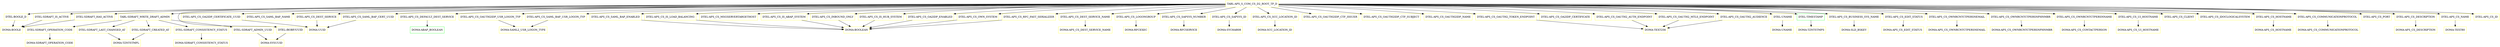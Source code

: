 digraph G {
  "TABL-APS_S_COM_CS_D2_ROOT_TP_D" [shape=box,color=yellow];
  "DTEL-SDRAFT_IS_ACTIVE" [shape=box,color=yellow,URL="./DTEL_SDRAFT_IS_ACTIVE.html"];
  "DOMA-BOOLE" [shape=box,color=yellow,URL="./DOMA_BOOLE.html"];
  "TABL-SDRAFT_WRITE_DRAFT_ADMIN" [shape=box,color=yellow,URL="./TABL_SDRAFT_WRITE_DRAFT_ADMIN.html"];
  "DTEL-SDRAFT_OPERATION_CODE" [shape=box,color=yellow,URL="./DTEL_SDRAFT_OPERATION_CODE.html"];
  "DOMA-SDRAFT_OPERATION_CODE" [shape=box,color=yellow,URL="./DOMA_SDRAFT_OPERATION_CODE.html"];
  "DTEL-SDRAFT_CONSISTENCY_STATUS" [shape=box,color=yellow,URL="./DTEL_SDRAFT_CONSISTENCY_STATUS.html"];
  "DOMA-SDRAFT_CONSISTENCY_STATUS" [shape=box,color=yellow,URL="./DOMA_SDRAFT_CONSISTENCY_STATUS.html"];
  "DTEL-SDRAFT_ADMIN_UUID" [shape=box,color=yellow,URL="./DTEL_SDRAFT_ADMIN_UUID.html"];
  "DOMA-SYSUUID" [shape=box,color=yellow,URL="./DOMA_SYSUUID.html"];
  "DTEL-SDRAFT_LAST_CHANGED_AT" [shape=box,color=yellow,URL="./DTEL_SDRAFT_LAST_CHANGED_AT.html"];
  "DOMA-TZNTSTMPL" [shape=box,color=yellow,URL="./DOMA_TZNTSTMPL.html"];
  "DTEL-SDRAFT_CREATED_AT" [shape=box,color=yellow,URL="./DTEL_SDRAFT_CREATED_AT.html"];
  "DTEL-SDRAFT_HAS_ACTIVE" [shape=box,color=yellow,URL="./DTEL_SDRAFT_HAS_ACTIVE.html"];
  "DTEL-/BOBF/UUID" [shape=box,color=yellow,URL="./DTEL_%23BOBF%23UUID.html"];
  "DTEL-APS_CS_SAML_BAP_CERT_UUID" [shape=box,color=yellow,URL="./DTEL_APS_CS_SAML_BAP_CERT_UUID.html"];
  "DOMA-UUID" [shape=box,color=yellow,URL="./DOMA_UUID.html"];
  "DTEL-APS_CS_SAML_BAP_USR_LOGON_TYP" [shape=box,color=yellow,URL="./DTEL_APS_CS_SAML_BAP_USR_LOGON_TYP.html"];
  "DOMA-SAML2_USR_LOGON_TYPE" [shape=box,color=yellow,URL="./DOMA_SAML2_USR_LOGON_TYPE.html"];
  "DTEL-APS_CS_SAML_BAP_NAME" [shape=box,color=yellow,URL="./DTEL_APS_CS_SAML_BAP_NAME.html"];
  "DTEL-APS_CS_SAML_BAP_ENABLED" [shape=box,color=yellow,URL="./DTEL_APS_CS_SAML_BAP_ENABLED.html"];
  "DOMA-BOOLEAN" [shape=box,color=yellow,URL="./DOMA_BOOLEAN.html"];
  "DTEL-APS_CS_DEFAULT_DEST_SERVICE" [shape=box,color=yellow,URL="./DTEL_APS_CS_DEFAULT_DEST_SERVICE.html"];
  "DOMA-ABAP_BOOLEAN" [shape=box,color=green,URL="./DOMA_ABAP_BOOLEAN.html"];
  "DTEL-APS_CS_INBOUND_ONLY" [shape=box,color=yellow,URL="./DTEL_APS_CS_INBOUND_ONLY.html"];
  "DTEL-APS_CS_IS_HUB_SYSTEM" [shape=box,color=yellow,URL="./DTEL_APS_CS_IS_HUB_SYSTEM.html"];
  "DTEL-APS_CS_DEST_SERVICE_NAME" [shape=box,color=yellow,URL="./DTEL_APS_CS_DEST_SERVICE_NAME.html"];
  "DOMA-APS_CS_DEST_SERVICE_NAME" [shape=box,color=yellow,URL="./DOMA_APS_CS_DEST_SERVICE_NAME.html"];
  "DTEL-APS_CS_DEST_SERVICE" [shape=box,color=yellow,URL="./DTEL_APS_CS_DEST_SERVICE.html"];
  "DTEL-APS_CS_RFC_FAST_SERIALIZER" [shape=box,color=yellow,URL="./DTEL_APS_CS_RFC_FAST_SERIALIZER.html"];
  "DTEL-APS_CS_MSGSERVERTARGETHOST" [shape=box,color=yellow,URL="./DTEL_APS_CS_MSGSERVERTARGETHOST.html"];
  "DTEL-APS_CS_LOGONGROUP" [shape=box,color=yellow,URL="./DTEL_APS_CS_LOGONGROUP.html"];
  "DOMA-RFCEXEC" [shape=box,color=yellow,URL="./DOMA_RFCEXEC.html"];
  "DTEL-APS_CS_SAPSYS_NUMBER" [shape=box,color=yellow,URL="./DTEL_APS_CS_SAPSYS_NUMBER.html"];
  "DOMA-RFCSERVICE" [shape=box,color=yellow,URL="./DOMA_RFCSERVICE.html"];
  "DTEL-APS_CS_SAPSYS_ID" [shape=box,color=yellow,URL="./DTEL_APS_CS_SAPSYS_ID.html"];
  "DOMA-SYCHAR08" [shape=box,color=yellow,URL="./DOMA_SYCHAR08.html"];
  "DTEL-APS_CS_IS_LOAD_BALANCING" [shape=box,color=yellow,URL="./DTEL_APS_CS_IS_LOAD_BALANCING.html"];
  "DTEL-APS_CS_SCC_LOCATION_ID" [shape=box,color=yellow,URL="./DTEL_APS_CS_SCC_LOCATION_ID.html"];
  "DOMA-SCC_LOCATION_ID" [shape=box,color=yellow,URL="./DOMA_SCC_LOCATION_ID.html"];
  "DTEL-APS_CS_IS_ABAP_SYSTEM" [shape=box,color=yellow,URL="./DTEL_APS_CS_IS_ABAP_SYSTEM.html"];
  "DTEL-APS_CS_OAUTH2_MTLS_ENDPOINT" [shape=box,color=yellow,URL="./DTEL_APS_CS_OAUTH2_MTLS_ENDPOINT.html"];
  "DOMA-TEXT256" [shape=box,color=yellow,URL="./DOMA_TEXT256.html"];
  "DTEL-APS_CS_OAUTH2_AUDIENCE" [shape=box,color=yellow,URL="./DTEL_APS_CS_OAUTH2_AUDIENCE.html"];
  "DTEL-APS_CS_OAUTH2_TOKEN_ENDPOINT" [shape=box,color=yellow,URL="./DTEL_APS_CS_OAUTH2_TOKEN_ENDPOINT.html"];
  "DTEL-APS_CS_OAUTH2_AUTH_ENDPOINT" [shape=box,color=yellow,URL="./DTEL_APS_CS_OAUTH2_AUTH_ENDPOINT.html"];
  "DTEL-APS_CS_OAUTH2IDP_USR_LOGON_TYP" [shape=box,color=yellow,URL="./DTEL_APS_CS_OAUTH2IDP_USR_LOGON_TYP.html"];
  "DTEL-APS_CS_OAUTH2IDP_CTF_ISSUER" [shape=box,color=yellow,URL="./DTEL_APS_CS_OAUTH2IDP_CTF_ISSUER.html"];
  "DTEL-APS_CS_OAUTH2IDP_CTF_SUBJECT" [shape=box,color=yellow,URL="./DTEL_APS_CS_OAUTH2IDP_CTF_SUBJECT.html"];
  "DTEL-APS_CS_OAUTH2IDP_NAME" [shape=box,color=yellow,URL="./DTEL_APS_CS_OAUTH2IDP_NAME.html"];
  "DTEL-APS_CS_OA2IDP_CERTIFICATE_UUID" [shape=box,color=yellow,URL="./DTEL_APS_CS_OA2IDP_CERTIFICATE_UUID.html"];
  "DTEL-APS_CS_OA2IDP_CERTIFICATE" [shape=box,color=yellow,URL="./DTEL_APS_CS_OA2IDP_CERTIFICATE.html"];
  "DTEL-APS_CS_OA2IDP_ENABLED" [shape=box,color=yellow,URL="./DTEL_APS_CS_OA2IDP_ENABLED.html"];
  "DTEL-UNAME" [shape=box,color=yellow,URL="./DTEL_UNAME.html"];
  "DOMA-UNAME" [shape=box,color=yellow,URL="./DOMA_UNAME.html"];
  "DTEL-TIMESTAMP" [shape=box,color=green,URL="./DTEL_TIMESTAMP.html"];
  "DOMA-TZNTSTMPS" [shape=box,color=yellow,URL="./DOMA_TZNTSTMPS.html"];
  "DTEL-APS_CS_OWN_SYSTEM" [shape=box,color=yellow,URL="./DTEL_APS_CS_OWN_SYSTEM.html"];
  "DTEL-APS_CS_BUSINESS_SYS_NAME" [shape=box,color=yellow,URL="./DTEL_APS_CS_BUSINESS_SYS_NAME.html"];
  "DOMA-SLD_BSKEY" [shape=box,color=yellow,URL="./DOMA_SLD_BSKEY.html"];
  "DTEL-APS_CS_EDIT_STATUS" [shape=box,color=yellow,URL="./DTEL_APS_CS_EDIT_STATUS.html"];
  "DOMA-APS_CS_EDIT_STATUS" [shape=box,color=yellow,URL="./DOMA_APS_CS_EDIT_STATUS.html"];
  "DTEL-APS_CS_OWNRCNTCTPERSNEMAIL" [shape=box,color=yellow,URL="./DTEL_APS_CS_OWNRCNTCTPERSNEMAIL.html"];
  "DOMA-APS_CS_OWNRCNTCTPERSNEMAIL" [shape=box,color=yellow,URL="./DOMA_APS_CS_OWNRCNTCTPERSNEMAIL.html"];
  "DTEL-APS_CS_OWNRCNTCTPERSNPHNMBR" [shape=box,color=yellow,URL="./DTEL_APS_CS_OWNRCNTCTPERSNPHNMBR.html"];
  "DOMA-APS_CS_OWNRCNTCTPERSNPHNMBR" [shape=box,color=yellow,URL="./DOMA_APS_CS_OWNRCNTCTPERSNPHNMBR.html"];
  "DTEL-APS_CS_OWNRCNTCTPERSNNAME" [shape=box,color=yellow,URL="./DTEL_APS_CS_OWNRCNTCTPERSNNAME.html"];
  "DOMA-APS_CS_CONTACTPERSON" [shape=box,color=yellow,URL="./DOMA_APS_CS_CONTACTPERSON.html"];
  "DTEL-APS_CS_UI_HOSTNAME" [shape=box,color=yellow,URL="./DTEL_APS_CS_UI_HOSTNAME.html"];
  "DOMA-APS_CS_UI_HOSTNAME" [shape=box,color=yellow,URL="./DOMA_APS_CS_UI_HOSTNAME.html"];
  "DTEL-APS_CS_HOSTNAME" [shape=box,color=yellow,URL="./DTEL_APS_CS_HOSTNAME.html"];
  "DOMA-APS_CS_HOSTNAME" [shape=box,color=yellow,URL="./DOMA_APS_CS_HOSTNAME.html"];
  "DTEL-APS_CS_CLIENT" [shape=box,color=yellow,URL="./DTEL_APS_CS_CLIENT.html"];
  "DTEL-APS_CS_IDOCLOGICALSYSTEM" [shape=box,color=yellow,URL="./DTEL_APS_CS_IDOCLOGICALSYSTEM.html"];
  "DTEL-APS_CS_COMMUNICATIONPROTOCOL" [shape=box,color=yellow,URL="./DTEL_APS_CS_COMMUNICATIONPROTOCOL.html"];
  "DOMA-APS_CS_COMMUNICATIONPROTOCOL" [shape=box,color=yellow,URL="./DOMA_APS_CS_COMMUNICATIONPROTOCOL.html"];
  "DTEL-APS_CS_DESCRIPTION" [shape=box,color=yellow,URL="./DTEL_APS_CS_DESCRIPTION.html"];
  "DOMA-APS_CS_DESCRIPTION" [shape=box,color=yellow,URL="./DOMA_APS_CS_DESCRIPTION.html"];
  "DTEL-APS_CS_PORT" [shape=box,color=yellow,URL="./DTEL_APS_CS_PORT.html"];
  "DTEL-APS_CS_NAME" [shape=box,color=yellow,URL="./DTEL_APS_CS_NAME.html"];
  "DOMA-TEXT80" [shape=box,color=yellow,URL="./DOMA_TEXT80.html"];
  "DTEL-BOOLE_D" [shape=box,color=yellow,URL="./DTEL_BOOLE_D.html"];
  "DTEL-APS_CS_ID" [shape=box,color=yellow,URL="./DTEL_APS_CS_ID.html"];
  "TABL-APS_S_COM_CS_D2_ROOT_TP_D" -> "DTEL-APS_CS_ID";
  "TABL-APS_S_COM_CS_D2_ROOT_TP_D" -> "DTEL-BOOLE_D";
  "TABL-APS_S_COM_CS_D2_ROOT_TP_D" -> "DTEL-APS_CS_NAME";
  "TABL-APS_S_COM_CS_D2_ROOT_TP_D" -> "DTEL-APS_CS_PORT";
  "TABL-APS_S_COM_CS_D2_ROOT_TP_D" -> "DTEL-APS_CS_DESCRIPTION";
  "TABL-APS_S_COM_CS_D2_ROOT_TP_D" -> "DTEL-APS_CS_COMMUNICATIONPROTOCOL";
  "TABL-APS_S_COM_CS_D2_ROOT_TP_D" -> "DTEL-APS_CS_IDOCLOGICALSYSTEM";
  "TABL-APS_S_COM_CS_D2_ROOT_TP_D" -> "DTEL-APS_CS_CLIENT";
  "TABL-APS_S_COM_CS_D2_ROOT_TP_D" -> "DTEL-APS_CS_HOSTNAME";
  "TABL-APS_S_COM_CS_D2_ROOT_TP_D" -> "DTEL-APS_CS_UI_HOSTNAME";
  "TABL-APS_S_COM_CS_D2_ROOT_TP_D" -> "DTEL-APS_CS_OWNRCNTCTPERSNNAME";
  "TABL-APS_S_COM_CS_D2_ROOT_TP_D" -> "DTEL-APS_CS_OWNRCNTCTPERSNPHNMBR";
  "TABL-APS_S_COM_CS_D2_ROOT_TP_D" -> "DTEL-APS_CS_OWNRCNTCTPERSNEMAIL";
  "TABL-APS_S_COM_CS_D2_ROOT_TP_D" -> "DTEL-APS_CS_EDIT_STATUS";
  "TABL-APS_S_COM_CS_D2_ROOT_TP_D" -> "DTEL-APS_CS_BUSINESS_SYS_NAME";
  "TABL-APS_S_COM_CS_D2_ROOT_TP_D" -> "DTEL-APS_CS_OWN_SYSTEM";
  "TABL-APS_S_COM_CS_D2_ROOT_TP_D" -> "DTEL-TIMESTAMP";
  "TABL-APS_S_COM_CS_D2_ROOT_TP_D" -> "DTEL-UNAME";
  "TABL-APS_S_COM_CS_D2_ROOT_TP_D" -> "DTEL-APS_CS_OA2IDP_ENABLED";
  "TABL-APS_S_COM_CS_D2_ROOT_TP_D" -> "DTEL-APS_CS_OA2IDP_CERTIFICATE";
  "TABL-APS_S_COM_CS_D2_ROOT_TP_D" -> "DTEL-APS_CS_OA2IDP_CERTIFICATE_UUID";
  "TABL-APS_S_COM_CS_D2_ROOT_TP_D" -> "DTEL-APS_CS_OAUTH2IDP_NAME";
  "TABL-APS_S_COM_CS_D2_ROOT_TP_D" -> "DTEL-APS_CS_OAUTH2IDP_CTF_SUBJECT";
  "TABL-APS_S_COM_CS_D2_ROOT_TP_D" -> "DTEL-APS_CS_OAUTH2IDP_CTF_ISSUER";
  "TABL-APS_S_COM_CS_D2_ROOT_TP_D" -> "DTEL-APS_CS_OAUTH2IDP_USR_LOGON_TYP";
  "TABL-APS_S_COM_CS_D2_ROOT_TP_D" -> "DTEL-APS_CS_OAUTH2_AUTH_ENDPOINT";
  "TABL-APS_S_COM_CS_D2_ROOT_TP_D" -> "DTEL-APS_CS_OAUTH2_TOKEN_ENDPOINT";
  "TABL-APS_S_COM_CS_D2_ROOT_TP_D" -> "DTEL-APS_CS_OAUTH2_AUDIENCE";
  "TABL-APS_S_COM_CS_D2_ROOT_TP_D" -> "DTEL-APS_CS_OAUTH2_MTLS_ENDPOINT";
  "TABL-APS_S_COM_CS_D2_ROOT_TP_D" -> "DTEL-APS_CS_IS_ABAP_SYSTEM";
  "TABL-APS_S_COM_CS_D2_ROOT_TP_D" -> "DTEL-APS_CS_SCC_LOCATION_ID";
  "TABL-APS_S_COM_CS_D2_ROOT_TP_D" -> "DTEL-APS_CS_IS_LOAD_BALANCING";
  "TABL-APS_S_COM_CS_D2_ROOT_TP_D" -> "DTEL-APS_CS_SAPSYS_ID";
  "TABL-APS_S_COM_CS_D2_ROOT_TP_D" -> "DTEL-APS_CS_SAPSYS_NUMBER";
  "TABL-APS_S_COM_CS_D2_ROOT_TP_D" -> "DTEL-APS_CS_LOGONGROUP";
  "TABL-APS_S_COM_CS_D2_ROOT_TP_D" -> "DTEL-APS_CS_MSGSERVERTARGETHOST";
  "TABL-APS_S_COM_CS_D2_ROOT_TP_D" -> "DTEL-APS_CS_RFC_FAST_SERIALIZER";
  "TABL-APS_S_COM_CS_D2_ROOT_TP_D" -> "DTEL-APS_CS_DEST_SERVICE";
  "TABL-APS_S_COM_CS_D2_ROOT_TP_D" -> "DTEL-APS_CS_DEST_SERVICE_NAME";
  "TABL-APS_S_COM_CS_D2_ROOT_TP_D" -> "DTEL-APS_CS_IS_HUB_SYSTEM";
  "TABL-APS_S_COM_CS_D2_ROOT_TP_D" -> "DTEL-APS_CS_INBOUND_ONLY";
  "TABL-APS_S_COM_CS_D2_ROOT_TP_D" -> "DTEL-APS_CS_DEFAULT_DEST_SERVICE";
  "TABL-APS_S_COM_CS_D2_ROOT_TP_D" -> "DTEL-APS_CS_SAML_BAP_ENABLED";
  "TABL-APS_S_COM_CS_D2_ROOT_TP_D" -> "DTEL-APS_CS_SAML_BAP_NAME";
  "TABL-APS_S_COM_CS_D2_ROOT_TP_D" -> "DTEL-APS_CS_SAML_BAP_USR_LOGON_TYP";
  "TABL-APS_S_COM_CS_D2_ROOT_TP_D" -> "DTEL-APS_CS_SAML_BAP_CERT_UUID";
  "TABL-APS_S_COM_CS_D2_ROOT_TP_D" -> "DTEL-/BOBF/UUID";
  "TABL-APS_S_COM_CS_D2_ROOT_TP_D" -> "DTEL-SDRAFT_HAS_ACTIVE";
  "TABL-APS_S_COM_CS_D2_ROOT_TP_D" -> "TABL-SDRAFT_WRITE_DRAFT_ADMIN";
  "TABL-APS_S_COM_CS_D2_ROOT_TP_D" -> "DTEL-SDRAFT_IS_ACTIVE";
  "DTEL-SDRAFT_IS_ACTIVE" -> "DOMA-BOOLE";
  "TABL-SDRAFT_WRITE_DRAFT_ADMIN" -> "DTEL-SDRAFT_CREATED_AT";
  "TABL-SDRAFT_WRITE_DRAFT_ADMIN" -> "DTEL-SDRAFT_LAST_CHANGED_AT";
  "TABL-SDRAFT_WRITE_DRAFT_ADMIN" -> "DTEL-SDRAFT_ADMIN_UUID";
  "TABL-SDRAFT_WRITE_DRAFT_ADMIN" -> "DTEL-SDRAFT_CONSISTENCY_STATUS";
  "TABL-SDRAFT_WRITE_DRAFT_ADMIN" -> "DTEL-SDRAFT_OPERATION_CODE";
  "DTEL-SDRAFT_OPERATION_CODE" -> "DOMA-SDRAFT_OPERATION_CODE";
  "DTEL-SDRAFT_CONSISTENCY_STATUS" -> "DOMA-SDRAFT_CONSISTENCY_STATUS";
  "DTEL-SDRAFT_ADMIN_UUID" -> "DOMA-SYSUUID";
  "DTEL-SDRAFT_LAST_CHANGED_AT" -> "DOMA-TZNTSTMPL";
  "DTEL-SDRAFT_CREATED_AT" -> "DOMA-TZNTSTMPL";
  "DTEL-SDRAFT_HAS_ACTIVE" -> "DOMA-BOOLE";
  "DTEL-/BOBF/UUID" -> "DOMA-SYSUUID";
  "DTEL-APS_CS_SAML_BAP_CERT_UUID" -> "DOMA-UUID";
  "DTEL-APS_CS_SAML_BAP_USR_LOGON_TYP" -> "DOMA-SAML2_USR_LOGON_TYPE";
  "DTEL-APS_CS_SAML_BAP_ENABLED" -> "DOMA-BOOLEAN";
  "DTEL-APS_CS_DEFAULT_DEST_SERVICE" -> "DOMA-ABAP_BOOLEAN";
  "DTEL-APS_CS_INBOUND_ONLY" -> "DOMA-BOOLEAN";
  "DTEL-APS_CS_IS_HUB_SYSTEM" -> "DOMA-BOOLEAN";
  "DTEL-APS_CS_DEST_SERVICE_NAME" -> "DOMA-APS_CS_DEST_SERVICE_NAME";
  "DTEL-APS_CS_DEST_SERVICE" -> "DOMA-UUID";
  "DTEL-APS_CS_RFC_FAST_SERIALIZER" -> "DOMA-BOOLEAN";
  "DTEL-APS_CS_LOGONGROUP" -> "DOMA-RFCEXEC";
  "DTEL-APS_CS_SAPSYS_NUMBER" -> "DOMA-RFCSERVICE";
  "DTEL-APS_CS_SAPSYS_ID" -> "DOMA-SYCHAR08";
  "DTEL-APS_CS_IS_LOAD_BALANCING" -> "DOMA-BOOLEAN";
  "DTEL-APS_CS_SCC_LOCATION_ID" -> "DOMA-SCC_LOCATION_ID";
  "DTEL-APS_CS_IS_ABAP_SYSTEM" -> "DOMA-BOOLEAN";
  "DTEL-APS_CS_OAUTH2_MTLS_ENDPOINT" -> "DOMA-TEXT256";
  "DTEL-APS_CS_OAUTH2_AUDIENCE" -> "DOMA-TEXT256";
  "DTEL-APS_CS_OAUTH2_TOKEN_ENDPOINT" -> "DOMA-TEXT256";
  "DTEL-APS_CS_OAUTH2_AUTH_ENDPOINT" -> "DOMA-TEXT256";
  "DTEL-APS_CS_OAUTH2IDP_USR_LOGON_TYP" -> "DOMA-SAML2_USR_LOGON_TYPE";
  "DTEL-APS_CS_OA2IDP_CERTIFICATE_UUID" -> "DOMA-UUID";
  "DTEL-APS_CS_OA2IDP_ENABLED" -> "DOMA-BOOLEAN";
  "DTEL-UNAME" -> "DOMA-UNAME";
  "DTEL-TIMESTAMP" -> "DOMA-TZNTSTMPS";
  "DTEL-APS_CS_OWN_SYSTEM" -> "DOMA-BOOLEAN";
  "DTEL-APS_CS_BUSINESS_SYS_NAME" -> "DOMA-SLD_BSKEY";
  "DTEL-APS_CS_EDIT_STATUS" -> "DOMA-APS_CS_EDIT_STATUS";
  "DTEL-APS_CS_OWNRCNTCTPERSNEMAIL" -> "DOMA-APS_CS_OWNRCNTCTPERSNEMAIL";
  "DTEL-APS_CS_OWNRCNTCTPERSNPHNMBR" -> "DOMA-APS_CS_OWNRCNTCTPERSNPHNMBR";
  "DTEL-APS_CS_OWNRCNTCTPERSNNAME" -> "DOMA-APS_CS_CONTACTPERSON";
  "DTEL-APS_CS_UI_HOSTNAME" -> "DOMA-APS_CS_UI_HOSTNAME";
  "DTEL-APS_CS_HOSTNAME" -> "DOMA-APS_CS_HOSTNAME";
  "DTEL-APS_CS_COMMUNICATIONPROTOCOL" -> "DOMA-APS_CS_COMMUNICATIONPROTOCOL";
  "DTEL-APS_CS_DESCRIPTION" -> "DOMA-APS_CS_DESCRIPTION";
  "DTEL-APS_CS_NAME" -> "DOMA-TEXT80";
  "DTEL-BOOLE_D" -> "DOMA-BOOLE";
}
